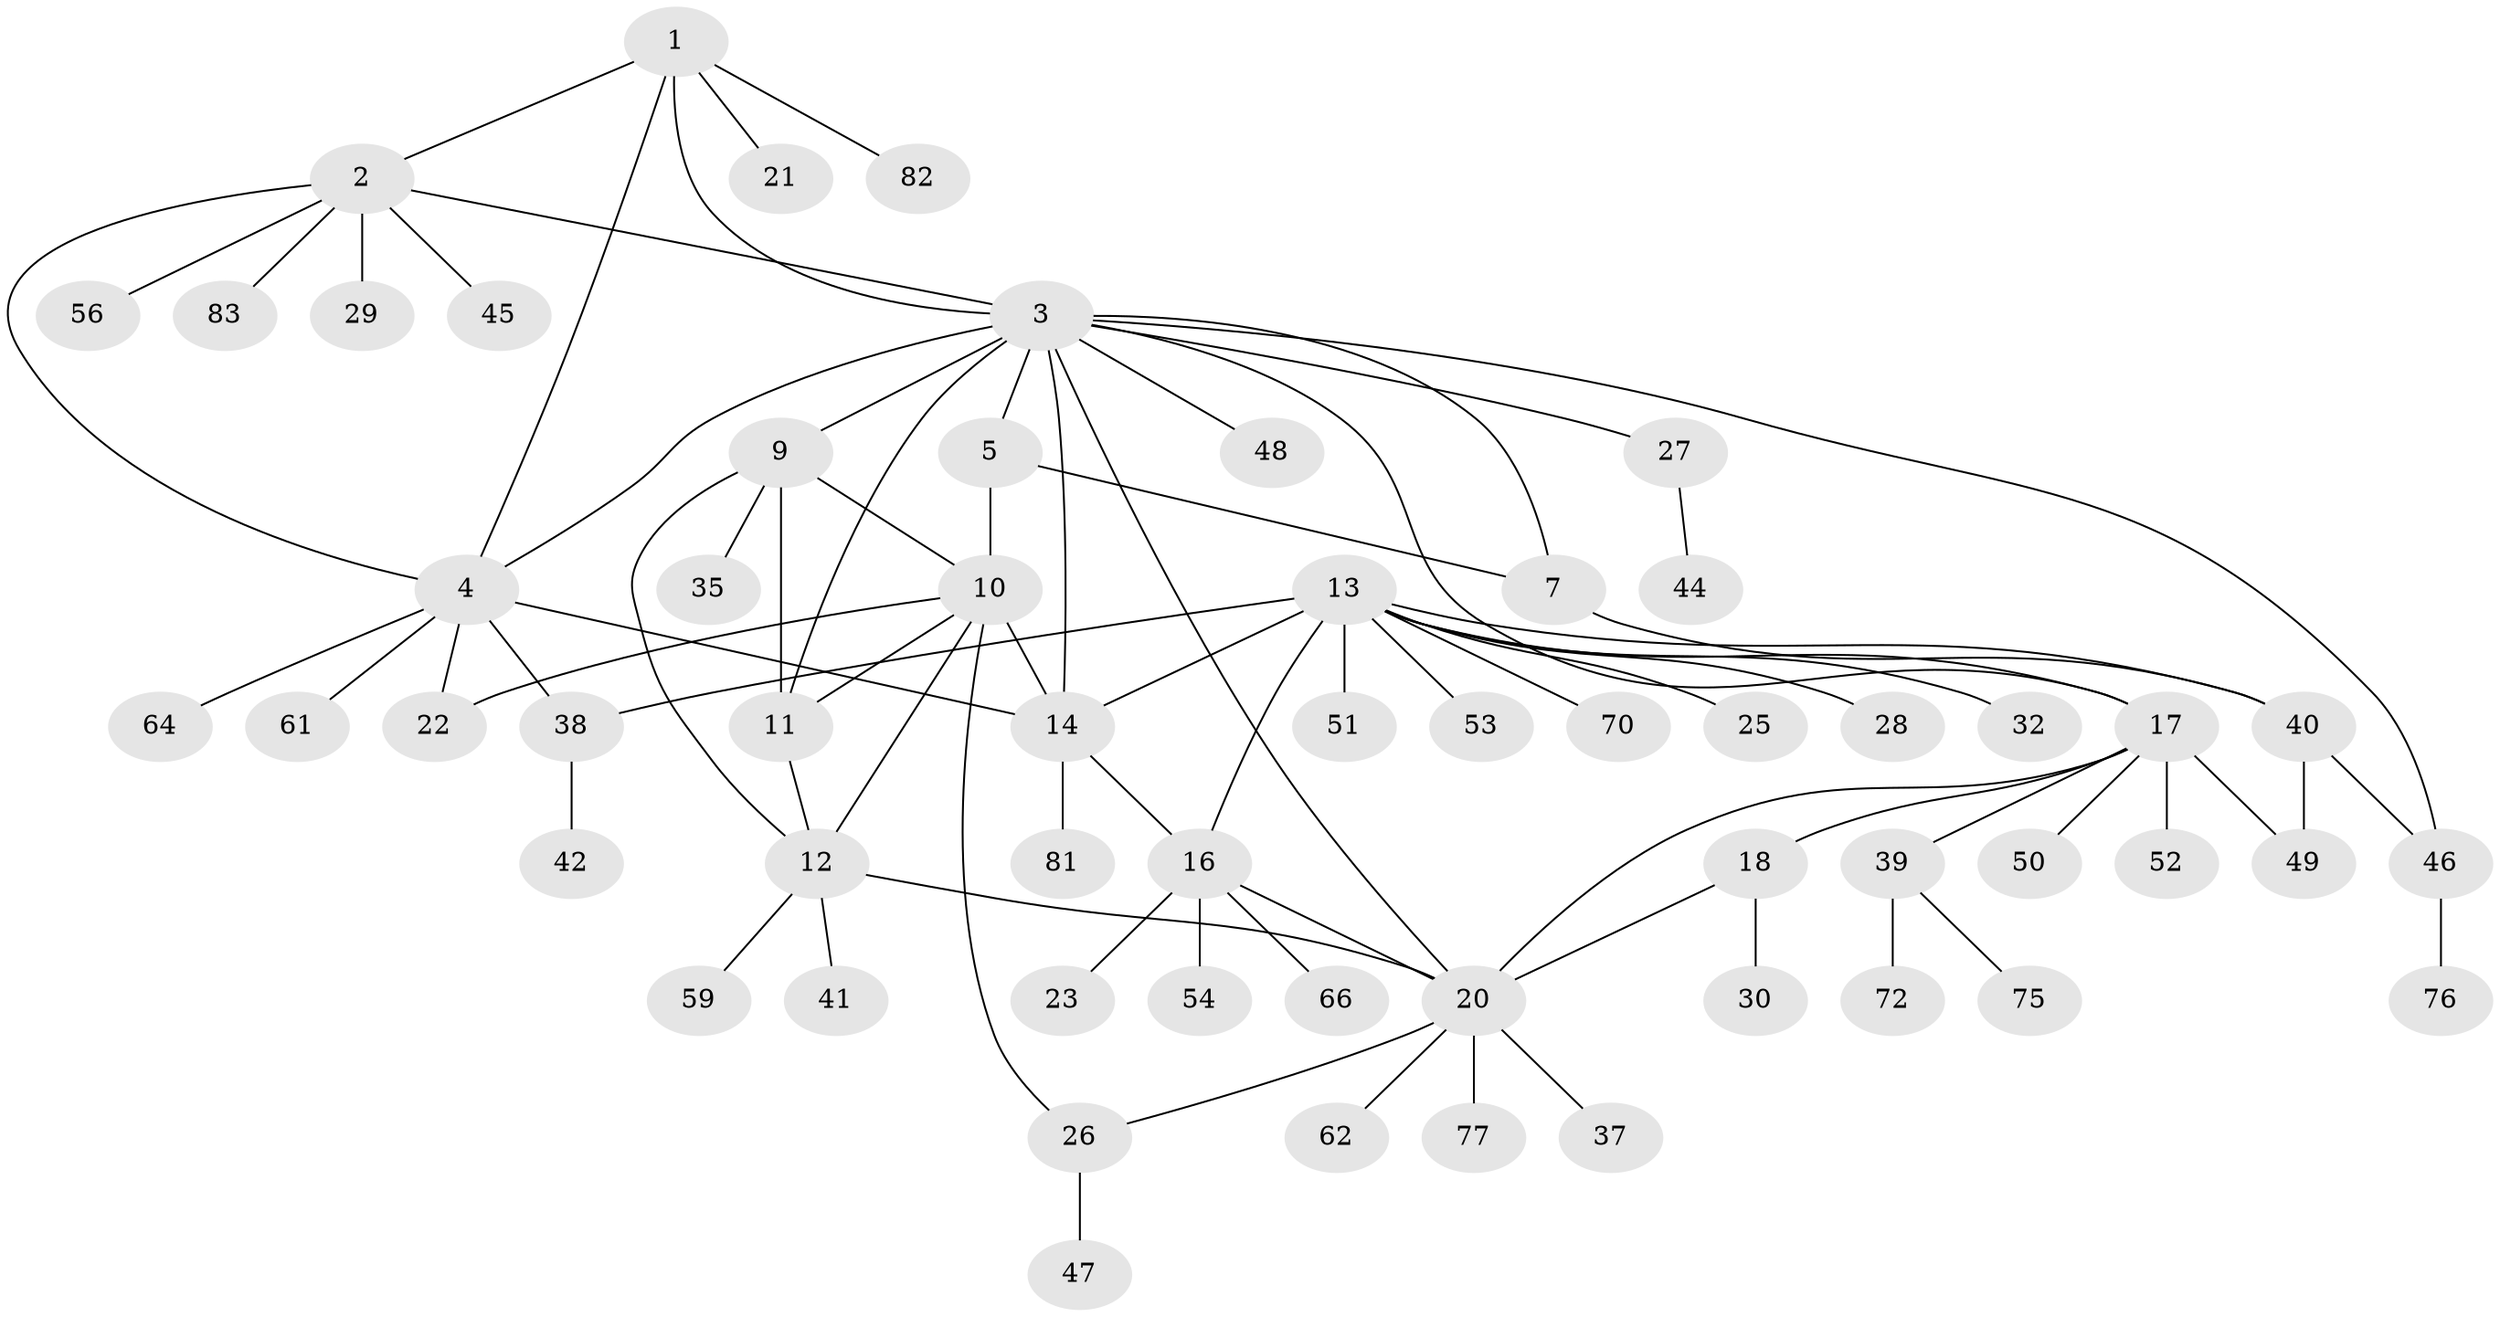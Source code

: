 // original degree distribution, {6: 0.012048192771084338, 8: 0.04819277108433735, 9: 0.012048192771084338, 3: 0.060240963855421686, 4: 0.024096385542168676, 5: 0.08433734939759036, 7: 0.03614457831325301, 13: 0.012048192771084338, 11: 0.012048192771084338, 1: 0.5301204819277109, 2: 0.1686746987951807}
// Generated by graph-tools (version 1.1) at 2025/11/02/27/25 16:11:29]
// undirected, 58 vertices, 80 edges
graph export_dot {
graph [start="1"]
  node [color=gray90,style=filled];
  1 [super="+80"];
  2 [super="+68"];
  3 [super="+8"];
  4 [super="+65"];
  5 [super="+6"];
  7 [super="+36"];
  9 [super="+31"];
  10 [super="+55"];
  11 [super="+24"];
  12 [super="+69"];
  13 [super="+79"];
  14 [super="+15"];
  16 [super="+43"];
  17 [super="+19"];
  18 [super="+34"];
  20 [super="+67"];
  21;
  22;
  23 [super="+63"];
  25;
  26 [super="+33"];
  27;
  28;
  29;
  30;
  32;
  35 [super="+57"];
  37;
  38;
  39;
  40 [super="+73"];
  41;
  42 [super="+71"];
  44;
  45;
  46 [super="+74"];
  47 [super="+60"];
  48;
  49;
  50;
  51;
  52;
  53;
  54 [super="+58"];
  56;
  59;
  61;
  62;
  64;
  66;
  70;
  72;
  75 [super="+78"];
  76;
  77;
  81;
  82;
  83;
  1 -- 2;
  1 -- 3;
  1 -- 4;
  1 -- 21;
  1 -- 82;
  2 -- 3;
  2 -- 4;
  2 -- 29;
  2 -- 45;
  2 -- 56;
  2 -- 83;
  3 -- 4;
  3 -- 11;
  3 -- 48;
  3 -- 17;
  3 -- 5 [weight=2];
  3 -- 7;
  3 -- 9;
  3 -- 14;
  3 -- 20;
  3 -- 27;
  3 -- 46;
  4 -- 14;
  4 -- 22;
  4 -- 38;
  4 -- 61;
  4 -- 64;
  5 -- 7 [weight=2];
  5 -- 10;
  7 -- 40;
  9 -- 10;
  9 -- 11;
  9 -- 12;
  9 -- 35;
  10 -- 11;
  10 -- 12;
  10 -- 22;
  10 -- 26;
  10 -- 14;
  11 -- 12;
  12 -- 20;
  12 -- 41;
  12 -- 59;
  13 -- 14 [weight=2];
  13 -- 16;
  13 -- 17;
  13 -- 25;
  13 -- 28;
  13 -- 32;
  13 -- 38;
  13 -- 51;
  13 -- 53;
  13 -- 70;
  13 -- 40;
  14 -- 16 [weight=2];
  14 -- 81;
  16 -- 23;
  16 -- 54;
  16 -- 66;
  16 -- 20;
  17 -- 18 [weight=2];
  17 -- 20 [weight=2];
  17 -- 49;
  17 -- 50;
  17 -- 52;
  17 -- 39;
  18 -- 20;
  18 -- 30;
  20 -- 26;
  20 -- 37;
  20 -- 62;
  20 -- 77;
  26 -- 47;
  27 -- 44;
  38 -- 42;
  39 -- 72;
  39 -- 75;
  40 -- 46;
  40 -- 49;
  46 -- 76;
}
